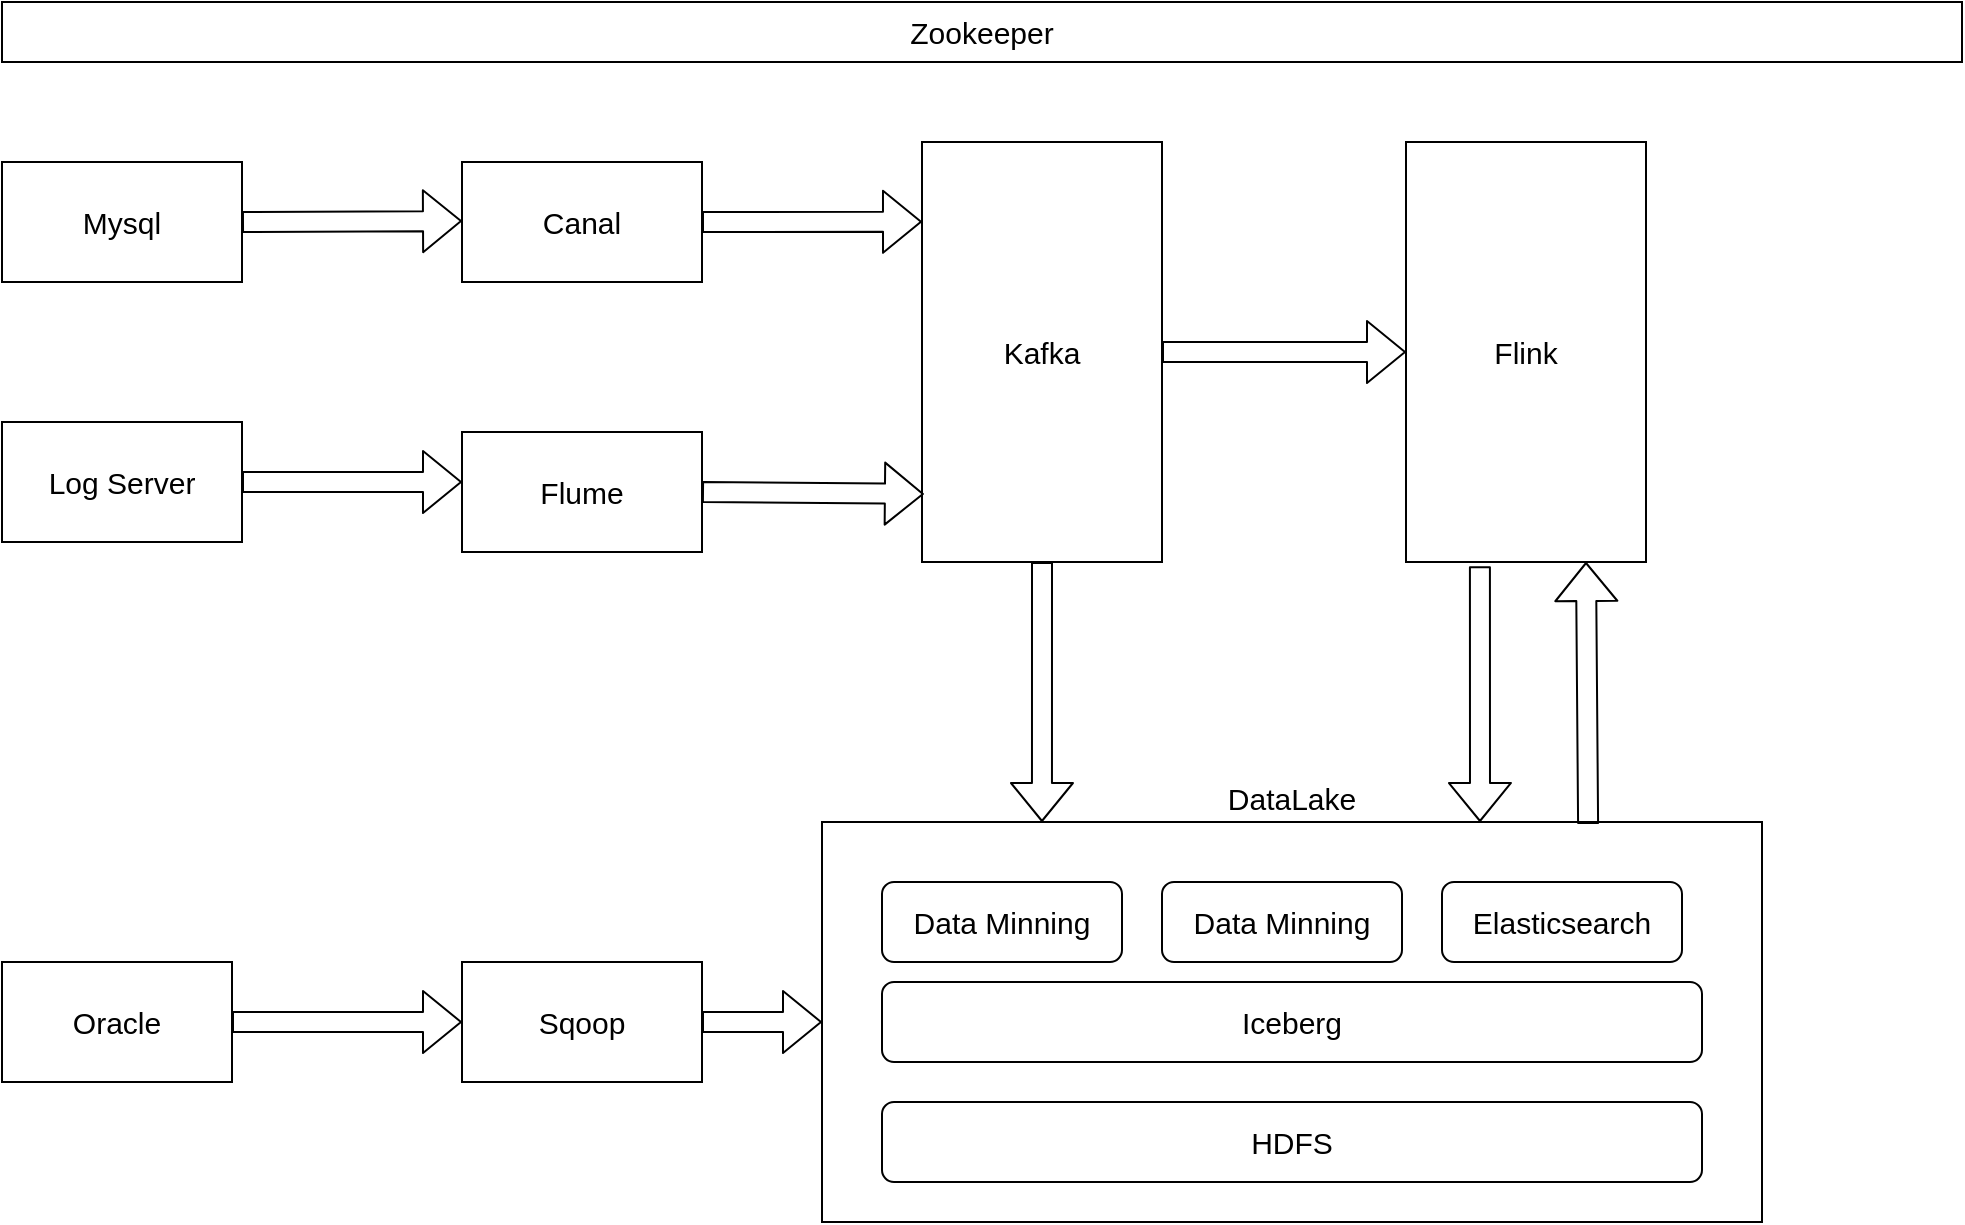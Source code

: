 <mxfile version="14.6.1" type="github">
  <diagram id="NQg7N4jOo25hOMYcQDwd" name="Page-1">
    <mxGraphModel dx="1422" dy="762" grid="1" gridSize="10" guides="1" tooltips="1" connect="1" arrows="1" fold="1" page="1" pageScale="1" pageWidth="1600" pageHeight="900" math="0" shadow="0">
      <root>
        <mxCell id="0" />
        <mxCell id="1" parent="0" />
        <mxCell id="MsmXUfVo2EC0O6i1yfot-1" value="Mysql" style="rounded=0;whiteSpace=wrap;html=1;fontSize=15;" parent="1" vertex="1">
          <mxGeometry x="190" y="230" width="120" height="60" as="geometry" />
        </mxCell>
        <mxCell id="MsmXUfVo2EC0O6i1yfot-4" value="Canal" style="rounded=0;whiteSpace=wrap;html=1;fontSize=15;" parent="1" vertex="1">
          <mxGeometry x="420" y="230" width="120" height="60" as="geometry" />
        </mxCell>
        <mxCell id="gCGJLo1h55jw5iiLzmK--6" value="Zookeeper" style="rounded=0;whiteSpace=wrap;html=1;verticalAlign=middle;labelPosition=center;verticalLabelPosition=middle;align=center;fontSize=15;" vertex="1" parent="1">
          <mxGeometry x="190" y="150" width="980" height="30" as="geometry" />
        </mxCell>
        <mxCell id="gCGJLo1h55jw5iiLzmK--10" value="" style="shape=flexArrow;endArrow=classic;html=1;exitX=1;exitY=0.5;exitDx=0;exitDy=0;fontSize=15;" edge="1" parent="1" source="MsmXUfVo2EC0O6i1yfot-1">
          <mxGeometry width="50" height="50" relative="1" as="geometry">
            <mxPoint x="320" y="260" as="sourcePoint" />
            <mxPoint x="420" y="259.5" as="targetPoint" />
          </mxGeometry>
        </mxCell>
        <mxCell id="gCGJLo1h55jw5iiLzmK--40" value="Flink" style="rounded=0;whiteSpace=wrap;html=1;fontSize=15;" vertex="1" parent="1">
          <mxGeometry x="892" y="220" width="120" height="210" as="geometry" />
        </mxCell>
        <mxCell id="gCGJLo1h55jw5iiLzmK--23" value="Log Server" style="rounded=0;whiteSpace=wrap;html=1;fontSize=15;" vertex="1" parent="1">
          <mxGeometry x="190" y="360" width="120" height="60" as="geometry" />
        </mxCell>
        <mxCell id="MsmXUfVo2EC0O6i1yfot-9" value="Flume" style="rounded=0;whiteSpace=wrap;html=1;fontSize=15;" parent="1" vertex="1">
          <mxGeometry x="420" y="365" width="120" height="60" as="geometry" />
        </mxCell>
        <mxCell id="gCGJLo1h55jw5iiLzmK--1" value="Kafka" style="rounded=0;whiteSpace=wrap;html=1;fontSize=15;" vertex="1" parent="1">
          <mxGeometry x="650" y="220" width="120" height="210" as="geometry" />
        </mxCell>
        <mxCell id="gCGJLo1h55jw5iiLzmK--41" value="" style="shape=flexArrow;endArrow=classic;html=1;exitX=0.5;exitY=1;exitDx=0;exitDy=0;entryX=0.234;entryY=0;entryDx=0;entryDy=0;entryPerimeter=0;fontSize=15;" edge="1" parent="1" source="gCGJLo1h55jw5iiLzmK--1" target="gCGJLo1h55jw5iiLzmK--45">
          <mxGeometry width="50" height="50" relative="1" as="geometry">
            <mxPoint x="760" y="380" as="sourcePoint" />
            <mxPoint x="890" y="380" as="targetPoint" />
          </mxGeometry>
        </mxCell>
        <mxCell id="gCGJLo1h55jw5iiLzmK--42" value="" style="shape=flexArrow;endArrow=classic;html=1;entryX=0;entryY=0.417;entryDx=0;entryDy=0;entryPerimeter=0;exitX=1;exitY=0.5;exitDx=0;exitDy=0;fontSize=15;" edge="1" parent="1" source="gCGJLo1h55jw5iiLzmK--23" target="MsmXUfVo2EC0O6i1yfot-9">
          <mxGeometry width="50" height="50" relative="1" as="geometry">
            <mxPoint x="310" y="399.5" as="sourcePoint" />
            <mxPoint x="420" y="400" as="targetPoint" />
            <Array as="points" />
          </mxGeometry>
        </mxCell>
        <mxCell id="gCGJLo1h55jw5iiLzmK--45" value="DataLake" style="rounded=0;whiteSpace=wrap;html=1;labelPosition=center;verticalLabelPosition=top;align=center;verticalAlign=bottom;fontSize=15;" vertex="1" parent="1">
          <mxGeometry x="600" y="560" width="470" height="200" as="geometry" />
        </mxCell>
        <mxCell id="gCGJLo1h55jw5iiLzmK--46" value="" style="shape=flexArrow;endArrow=classic;html=1;entryX=0;entryY=0.5;entryDx=0;entryDy=0;exitX=1;exitY=0.5;exitDx=0;exitDy=0;fontSize=15;" edge="1" parent="1" source="gCGJLo1h55jw5iiLzmK--1" target="gCGJLo1h55jw5iiLzmK--40">
          <mxGeometry width="50" height="50" relative="1" as="geometry">
            <mxPoint x="770" y="320" as="sourcePoint" />
            <mxPoint x="890" y="259.5" as="targetPoint" />
          </mxGeometry>
        </mxCell>
        <mxCell id="gCGJLo1h55jw5iiLzmK--47" value="" style="shape=flexArrow;endArrow=classic;html=1;exitX=1;exitY=0.5;exitDx=0;exitDy=0;entryX=0;entryY=0.19;entryDx=0;entryDy=0;entryPerimeter=0;fontSize=15;" edge="1" parent="1" source="MsmXUfVo2EC0O6i1yfot-4" target="gCGJLo1h55jw5iiLzmK--1">
          <mxGeometry width="50" height="50" relative="1" as="geometry">
            <mxPoint x="520" y="240" as="sourcePoint" />
            <mxPoint x="640" y="250" as="targetPoint" />
            <Array as="points" />
          </mxGeometry>
        </mxCell>
        <mxCell id="gCGJLo1h55jw5iiLzmK--48" value="" style="shape=flexArrow;endArrow=classic;html=1;entryX=0.008;entryY=0.838;entryDx=0;entryDy=0;entryPerimeter=0;exitX=1;exitY=0.5;exitDx=0;exitDy=0;fontSize=15;" edge="1" parent="1" source="MsmXUfVo2EC0O6i1yfot-9" target="gCGJLo1h55jw5iiLzmK--1">
          <mxGeometry width="50" height="50" relative="1" as="geometry">
            <mxPoint x="540" y="395" as="sourcePoint" />
            <mxPoint x="640" y="395" as="targetPoint" />
          </mxGeometry>
        </mxCell>
        <mxCell id="gCGJLo1h55jw5iiLzmK--49" value="" style="shape=flexArrow;endArrow=classic;html=1;entryX=0.7;entryY=0;entryDx=0;entryDy=0;entryPerimeter=0;fontSize=15;exitX=0.308;exitY=1.01;exitDx=0;exitDy=0;exitPerimeter=0;" edge="1" parent="1" source="gCGJLo1h55jw5iiLzmK--40" target="gCGJLo1h55jw5iiLzmK--45">
          <mxGeometry width="50" height="50" relative="1" as="geometry">
            <mxPoint x="929" y="450" as="sourcePoint" />
            <mxPoint x="950.0" y="571.98" as="targetPoint" />
          </mxGeometry>
        </mxCell>
        <mxCell id="gCGJLo1h55jw5iiLzmK--50" value="Iceberg" style="rounded=1;whiteSpace=wrap;html=1;fontSize=15;" vertex="1" parent="1">
          <mxGeometry x="630" y="640" width="410" height="40" as="geometry" />
        </mxCell>
        <mxCell id="gCGJLo1h55jw5iiLzmK--51" value="HDFS" style="rounded=1;whiteSpace=wrap;html=1;fontSize=15;" vertex="1" parent="1">
          <mxGeometry x="630" y="700" width="410" height="40" as="geometry" />
        </mxCell>
        <mxCell id="gCGJLo1h55jw5iiLzmK--53" value="Sqoop" style="rounded=0;whiteSpace=wrap;html=1;fontSize=15;" vertex="1" parent="1">
          <mxGeometry x="420" y="630" width="120" height="60" as="geometry" />
        </mxCell>
        <mxCell id="gCGJLo1h55jw5iiLzmK--54" value="Oracle" style="rounded=0;whiteSpace=wrap;html=1;fontSize=15;" vertex="1" parent="1">
          <mxGeometry x="190" y="630" width="115" height="60" as="geometry" />
        </mxCell>
        <mxCell id="gCGJLo1h55jw5iiLzmK--55" value="" style="shape=flexArrow;endArrow=classic;html=1;exitX=1;exitY=0.5;exitDx=0;exitDy=0;entryX=0;entryY=0.5;entryDx=0;entryDy=0;fontSize=15;" edge="1" parent="1" source="gCGJLo1h55jw5iiLzmK--54" target="gCGJLo1h55jw5iiLzmK--53">
          <mxGeometry width="50" height="50" relative="1" as="geometry">
            <mxPoint x="350" y="575" as="sourcePoint" />
            <mxPoint x="470" y="575" as="targetPoint" />
          </mxGeometry>
        </mxCell>
        <mxCell id="gCGJLo1h55jw5iiLzmK--56" value="" style="shape=flexArrow;endArrow=classic;html=1;entryX=0;entryY=0.5;entryDx=0;entryDy=0;exitX=1;exitY=0.5;exitDx=0;exitDy=0;fontSize=15;" edge="1" parent="1" source="gCGJLo1h55jw5iiLzmK--53" target="gCGJLo1h55jw5iiLzmK--45">
          <mxGeometry width="50" height="50" relative="1" as="geometry">
            <mxPoint x="540" y="619.5" as="sourcePoint" />
            <mxPoint x="650.96" y="620.48" as="targetPoint" />
          </mxGeometry>
        </mxCell>
        <mxCell id="gCGJLo1h55jw5iiLzmK--58" value="Data Minning" style="rounded=1;whiteSpace=wrap;html=1;fontSize=15;" vertex="1" parent="1">
          <mxGeometry x="630" y="590" width="120" height="40" as="geometry" />
        </mxCell>
        <mxCell id="gCGJLo1h55jw5iiLzmK--59" value="Data Minning" style="rounded=1;whiteSpace=wrap;html=1;fontSize=15;" vertex="1" parent="1">
          <mxGeometry x="770" y="590" width="120" height="40" as="geometry" />
        </mxCell>
        <mxCell id="gCGJLo1h55jw5iiLzmK--60" value="" style="shape=flexArrow;endArrow=classic;html=1;exitX=0.815;exitY=0.005;exitDx=0;exitDy=0;entryX=0.75;entryY=1;entryDx=0;entryDy=0;exitPerimeter=0;fontSize=15;" edge="1" parent="1" source="gCGJLo1h55jw5iiLzmK--45" target="gCGJLo1h55jw5iiLzmK--40">
          <mxGeometry width="50" height="50" relative="1" as="geometry">
            <mxPoint x="1140" y="385" as="sourcePoint" />
            <mxPoint x="1140.5" y="515" as="targetPoint" />
          </mxGeometry>
        </mxCell>
        <mxCell id="gCGJLo1h55jw5iiLzmK--64" value="Elasticsearch" style="rounded=1;whiteSpace=wrap;html=1;fontSize=15;" vertex="1" parent="1">
          <mxGeometry x="910" y="590" width="120" height="40" as="geometry" />
        </mxCell>
      </root>
    </mxGraphModel>
  </diagram>
</mxfile>
